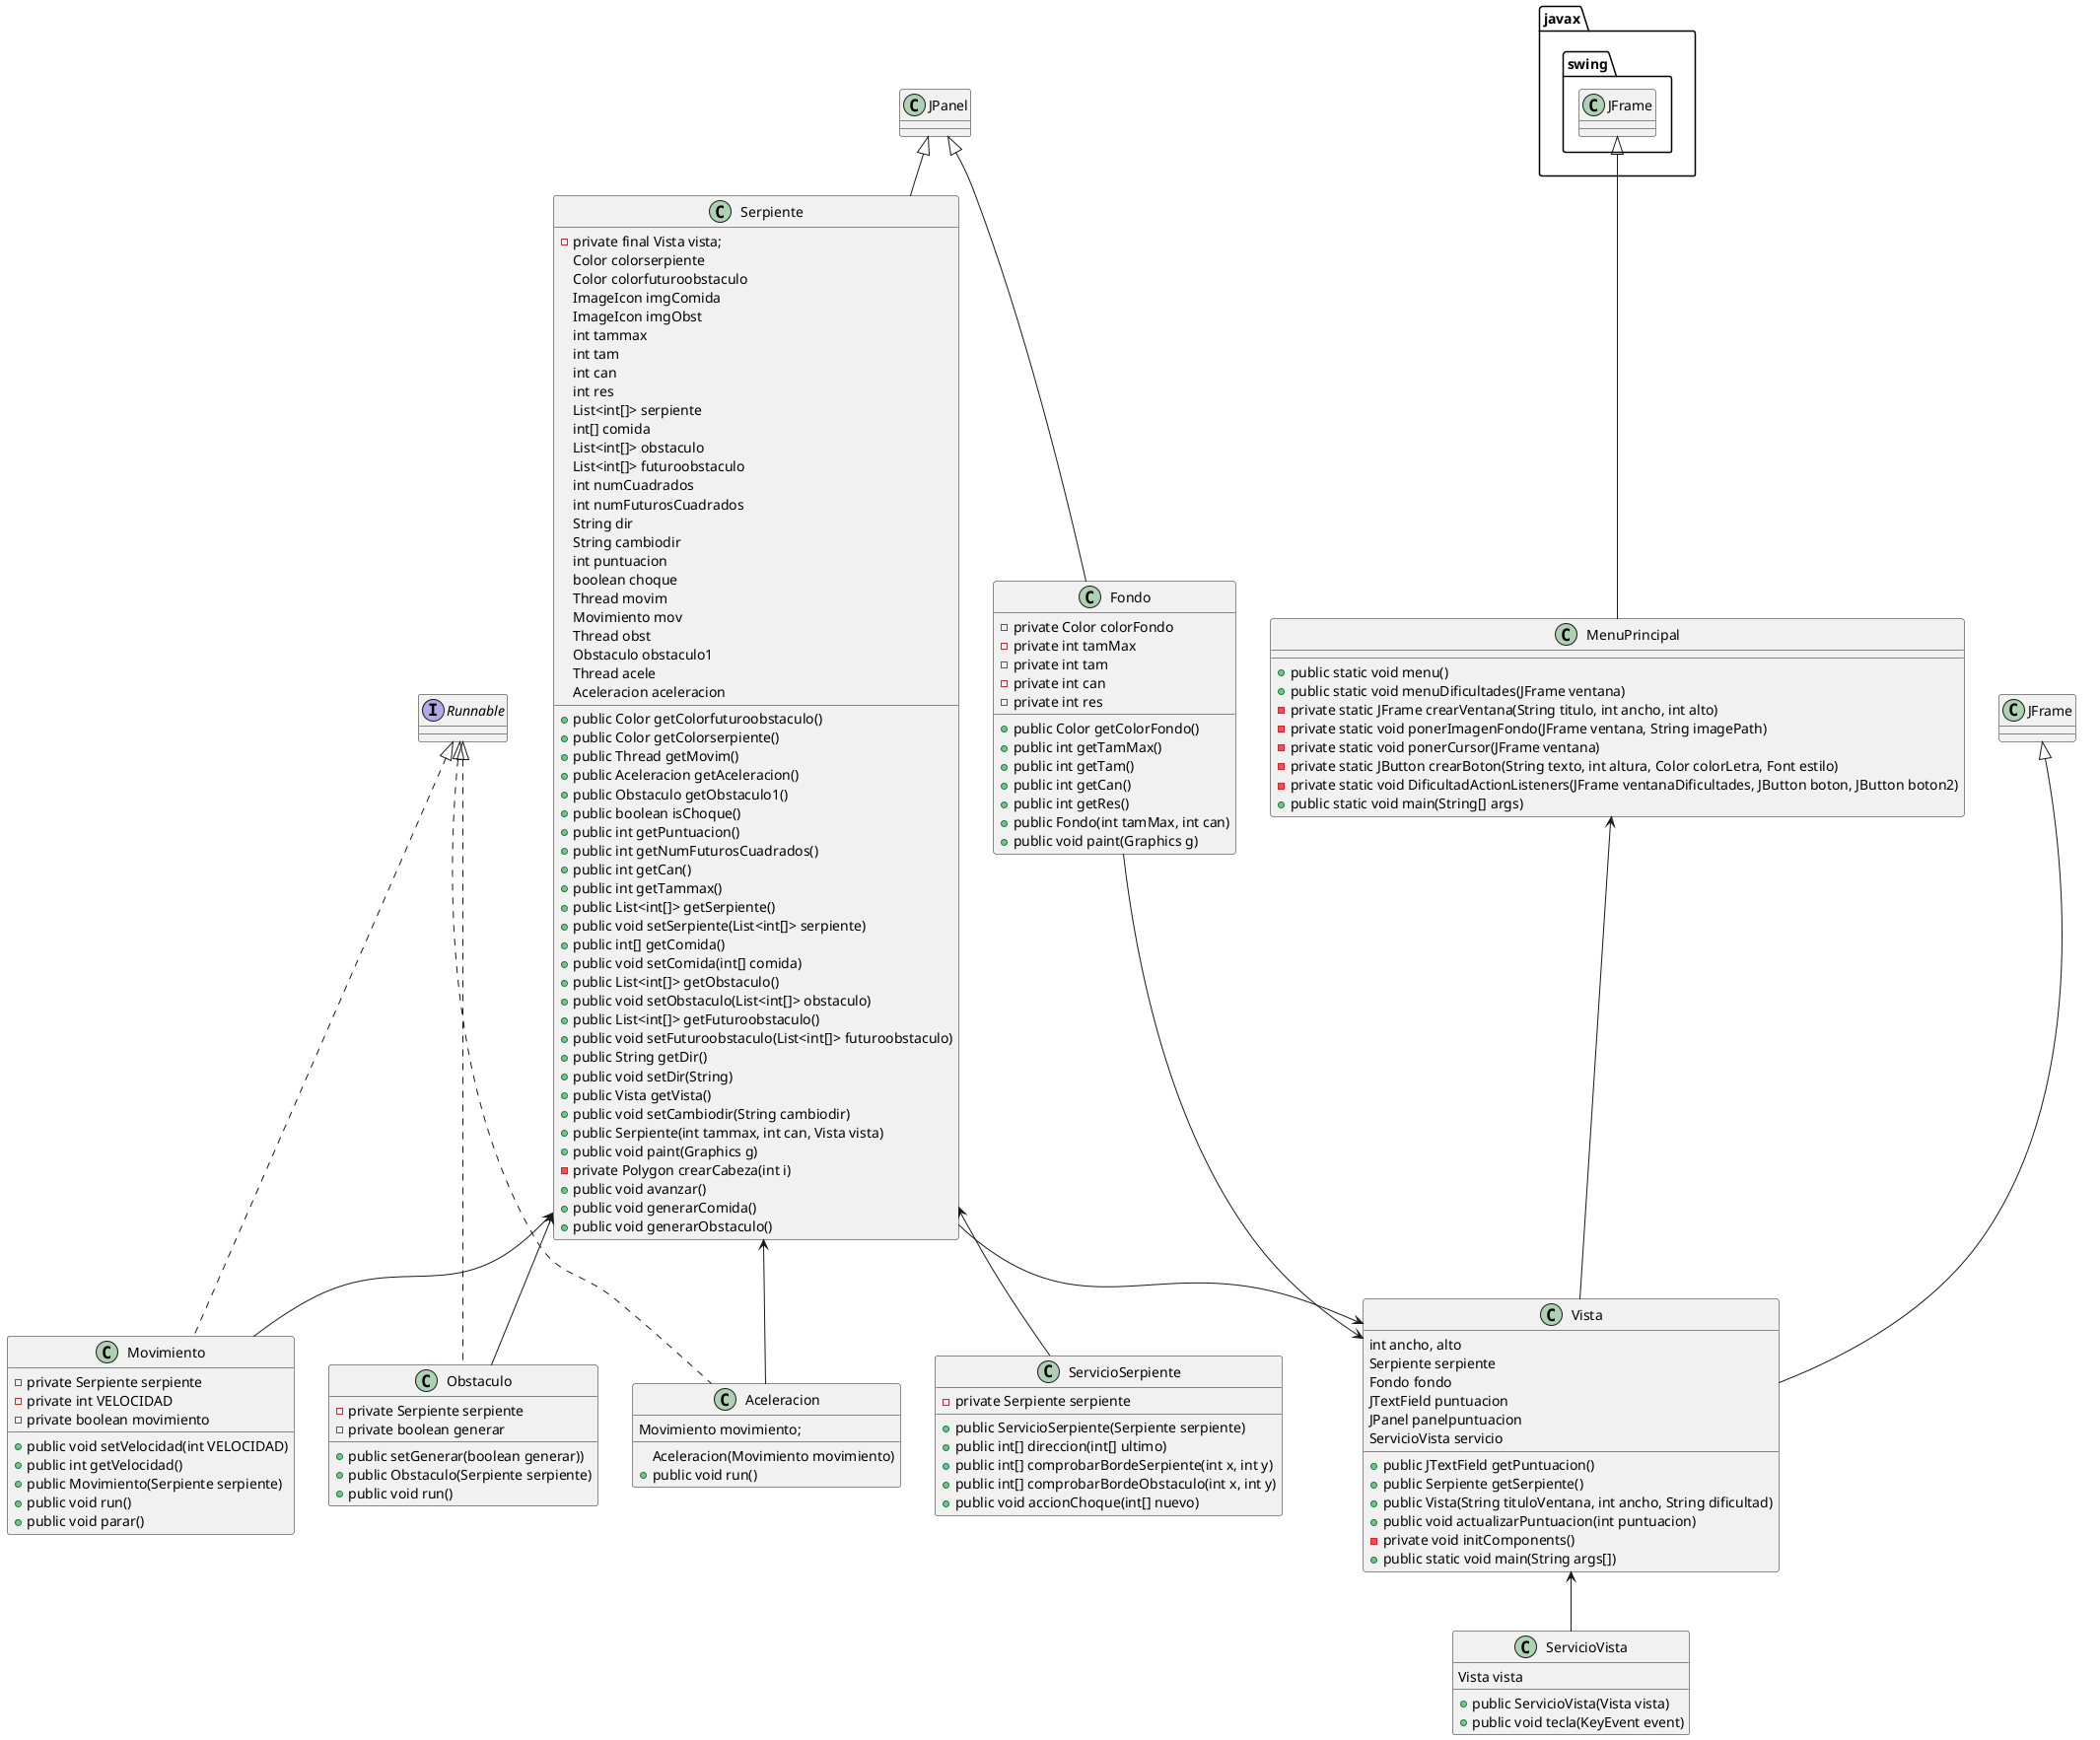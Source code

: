 @startuml
'https://plantuml.com/class-diagram

Serpiente <-- Obstaculo
Serpiente <-- ServicioSerpiente
Serpiente <-- Aceleracion
Serpiente <-- Movimiento
Fondo --> Vista
Serpiente --> Vista
MenuPrincipal <-- Vista
Vista <-- ServicioVista

class Serpiente extends JPanel {
    -private final Vista vista;
    Color colorserpiente
    Color colorfuturoobstaculo
    ImageIcon imgComida
    ImageIcon imgObst
    int tammax
    int tam
    int can
    int res
    List<int[]> serpiente
    int[] comida
    List<int[]> obstaculo
    List<int[]> futuroobstaculo
    int numCuadrados
    int numFuturosCuadrados
    String dir
    String cambiodir
    int puntuacion
    boolean choque
    Thread movim
    Movimiento mov
    Thread obst
    Obstaculo obstaculo1
    Thread acele
    Aceleracion aceleracion
    +public Color getColorfuturoobstaculo()
    +public Color getColorserpiente()
    +public Thread getMovim()
    +public Aceleracion getAceleracion()
    +public Obstaculo getObstaculo1()
    +public boolean isChoque()
    +public int getPuntuacion()
    +public int getNumFuturosCuadrados()
    +public int getCan()
    +public int getTammax()
    +public List<int[]> getSerpiente()
    +public void setSerpiente(List<int[]> serpiente)
    +public int[] getComida()
    +public void setComida(int[] comida)
    +public List<int[]> getObstaculo()
    +public void setObstaculo(List<int[]> obstaculo)
    +public List<int[]> getFuturoobstaculo()
    +public void setFuturoobstaculo(List<int[]> futuroobstaculo)
    +public String getDir()
    +public void setDir(String)
    +public Vista getVista()
    +public void setCambiodir(String cambiodir)
    +public Serpiente(int tammax, int can, Vista vista)
    +public void paint(Graphics g)
    -private Polygon crearCabeza(int i)
    +public void avanzar()
    +public void generarComida()
    +public void generarObstaculo()

}

class ServicioSerpiente{
    -private Serpiente serpiente
    +public ServicioSerpiente(Serpiente serpiente)
    +public int[] direccion(int[] ultimo)
    +public int[] comprobarBordeSerpiente(int x, int y)
    +public int[] comprobarBordeObstaculo(int x, int y)
    +public void accionChoque(int[] nuevo)
}

class Aceleracion implements Runnable {
    Movimiento movimiento;
    Aceleracion(Movimiento movimiento)
    +public void run()
}

class Obstaculo implements Runnable {
    -private Serpiente serpiente
    -private boolean generar
    +public setGenerar(boolean generar))
    +public Obstaculo(Serpiente serpiente)
    +public void run()
}

class Movimiento implements Runnable {
    -private Serpiente serpiente
    -private int VELOCIDAD
    +public void setVelocidad(int VELOCIDAD)
    +public int getVelocidad()
    -private boolean movimiento
    +public Movimiento(Serpiente serpiente)
    +public void run()
    +public void parar()

}

class Fondo extends JPanel {
    -private Color colorFondo
    -private int tamMax
    -private int tam
    -private int can
    -private int res
    +public Color getColorFondo()
    +public int getTamMax()
    +public int getTam()
    +public int getCan()
    +public int getRes()
    +public Fondo(int tamMax, int can)
    +public void paint(Graphics g)
}

class Vista extends JFrame {
    int ancho, alto
    Serpiente serpiente
    Fondo fondo
    JTextField puntuacion
    JPanel panelpuntuacion
    +public JTextField getPuntuacion()
    ServicioVista servicio
    +public Serpiente getSerpiente()
    +public Vista(String tituloVentana, int ancho, String dificultad)
    +public void actualizarPuntuacion(int puntuacion)
    -private void initComponents()
    +public static void main(String args[])
}

class ServicioVista {
    Vista vista
    +public ServicioVista(Vista vista)
    +public void tecla(KeyEvent event)
}

class MenuPrincipal extends javax.swing.JFrame{
    +public static void menu()
    +public static void menuDificultades(JFrame ventana)
    -private static JFrame crearVentana(String titulo, int ancho, int alto)
    -private static void ponerImagenFondo(JFrame ventana, String imagePath)
    -private static void ponerCursor(JFrame ventana)
    -private static JButton crearBoton(String texto, int altura, Color colorLetra, Font estilo)
    -private static void DificultadActionListeners(JFrame ventanaDificultades, JButton boton, JButton boton2)
    +public static void main(String[] args)
}

@enduml